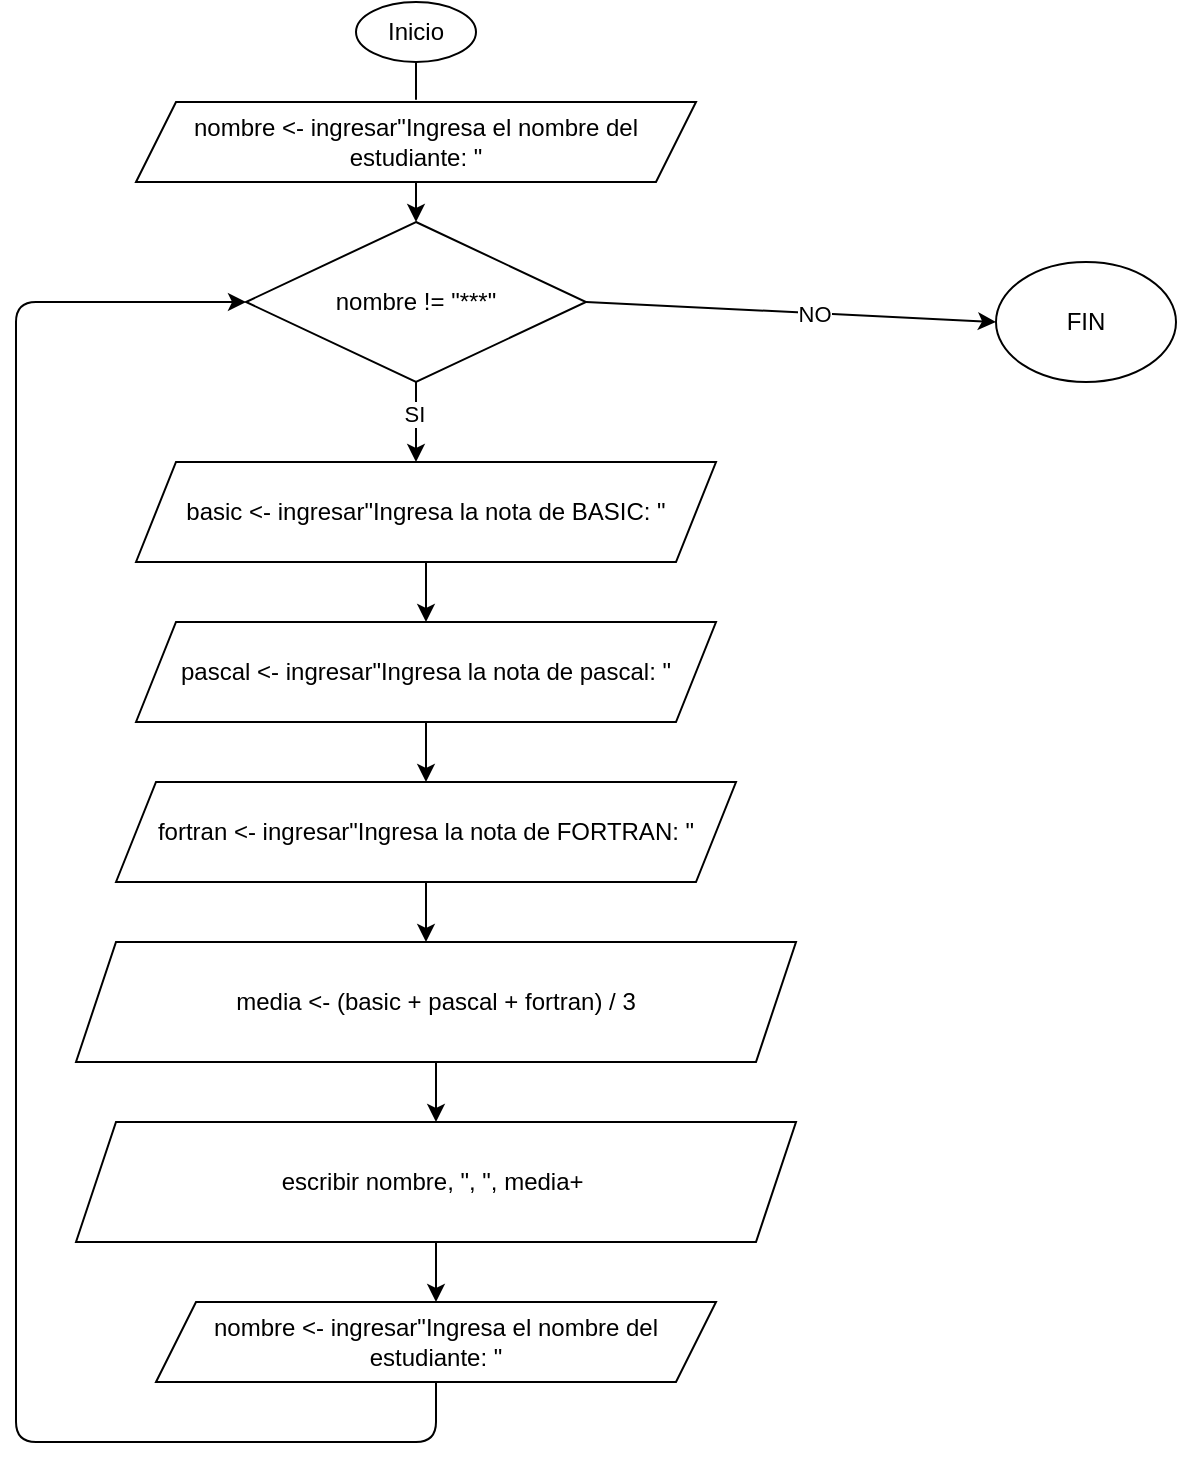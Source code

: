 <mxfile>
    <diagram id="QKD7f87A4DgOnzFLSUmI" name="Página-1">
        <mxGraphModel dx="1834" dy="719" grid="1" gridSize="10" guides="0" tooltips="0" connect="0" arrows="0" fold="1" page="0" pageScale="1" pageWidth="827" pageHeight="1169" math="0" shadow="0">
            <root>
                <mxCell id="0"/>
                <mxCell id="1" parent="0"/>
                <mxCell id="2" value="Inicio" style="ellipse;whiteSpace=wrap;html=1;" vertex="1" parent="1">
                    <mxGeometry x="200" y="230" width="60" height="30" as="geometry"/>
                </mxCell>
                <mxCell id="4" value="" style="endArrow=classic;html=1;exitX=0.5;exitY=1;exitDx=0;exitDy=0;startArrow=none;" edge="1" parent="1" source="5">
                    <mxGeometry width="50" height="50" relative="1" as="geometry">
                        <mxPoint x="230" y="290" as="sourcePoint"/>
                        <mxPoint x="230" y="280" as="targetPoint"/>
                        <Array as="points"/>
                    </mxGeometry>
                </mxCell>
                <mxCell id="6" value="" style="endArrow=classic;html=1;" edge="1" parent="1">
                    <mxGeometry width="50" height="50" relative="1" as="geometry">
                        <mxPoint x="230" y="310" as="sourcePoint"/>
                        <mxPoint x="230" y="340" as="targetPoint"/>
                    </mxGeometry>
                </mxCell>
                <mxCell id="7" value="nombre != &quot;***&quot;" style="rhombus;whiteSpace=wrap;html=1;" vertex="1" parent="1">
                    <mxGeometry x="145" y="340" width="170" height="80" as="geometry"/>
                </mxCell>
                <mxCell id="8" value="" style="endArrow=classic;html=1;exitX=0.5;exitY=1;exitDx=0;exitDy=0;" edge="1" parent="1" source="7">
                    <mxGeometry width="50" height="50" relative="1" as="geometry">
                        <mxPoint x="400" y="510" as="sourcePoint"/>
                        <mxPoint x="230" y="460" as="targetPoint"/>
                    </mxGeometry>
                </mxCell>
                <mxCell id="9" value="SI" style="edgeLabel;html=1;align=center;verticalAlign=middle;resizable=0;points=[];" vertex="1" connectable="0" parent="8">
                    <mxGeometry x="-0.191" y="-1" relative="1" as="geometry">
                        <mxPoint as="offset"/>
                    </mxGeometry>
                </mxCell>
                <mxCell id="10" value="basic &amp;lt;- ingresar&quot;Ingresa la nota de BASIC: &quot;" style="shape=parallelogram;perimeter=parallelogramPerimeter;whiteSpace=wrap;html=1;fixedSize=1;" vertex="1" parent="1">
                    <mxGeometry x="90" y="460" width="290" height="50" as="geometry"/>
                </mxCell>
                <mxCell id="11" value="" style="endArrow=classic;html=1;exitX=0.5;exitY=1;exitDx=0;exitDy=0;" edge="1" parent="1" source="10">
                    <mxGeometry width="50" height="50" relative="1" as="geometry">
                        <mxPoint x="180" y="610" as="sourcePoint"/>
                        <mxPoint x="235" y="540" as="targetPoint"/>
                    </mxGeometry>
                </mxCell>
                <mxCell id="13" value="pascal &amp;lt;- ingresar&quot;Ingresa la nota de pascal: &quot;" style="shape=parallelogram;perimeter=parallelogramPerimeter;whiteSpace=wrap;html=1;fixedSize=1;" vertex="1" parent="1">
                    <mxGeometry x="90" y="540" width="290" height="50" as="geometry"/>
                </mxCell>
                <mxCell id="14" value="" style="endArrow=classic;html=1;exitX=0.5;exitY=1;exitDx=0;exitDy=0;" edge="1" parent="1" source="13">
                    <mxGeometry width="50" height="50" relative="1" as="geometry">
                        <mxPoint x="180" y="690" as="sourcePoint"/>
                        <mxPoint x="235" y="620" as="targetPoint"/>
                    </mxGeometry>
                </mxCell>
                <mxCell id="15" value="fortran &amp;lt;- ingresar&quot;Ingresa la nota de FORTRAN: &quot;" style="shape=parallelogram;perimeter=parallelogramPerimeter;whiteSpace=wrap;html=1;fixedSize=1;" vertex="1" parent="1">
                    <mxGeometry x="80" y="620" width="310" height="50" as="geometry"/>
                </mxCell>
                <mxCell id="16" value="" style="endArrow=classic;html=1;exitX=0.5;exitY=1;exitDx=0;exitDy=0;" edge="1" parent="1" source="15">
                    <mxGeometry width="50" height="50" relative="1" as="geometry">
                        <mxPoint x="310" y="830" as="sourcePoint"/>
                        <mxPoint x="235" y="700" as="targetPoint"/>
                    </mxGeometry>
                </mxCell>
                <mxCell id="17" value="media &amp;lt;- (basic + pascal + fortran) / 3" style="shape=parallelogram;perimeter=parallelogramPerimeter;whiteSpace=wrap;html=1;fixedSize=1;" vertex="1" parent="1">
                    <mxGeometry x="60" y="700" width="360" height="60" as="geometry"/>
                </mxCell>
                <mxCell id="18" value="" style="endArrow=classic;html=1;exitX=0.5;exitY=1;exitDx=0;exitDy=0;" edge="1" parent="1" source="17">
                    <mxGeometry width="50" height="50" relative="1" as="geometry">
                        <mxPoint x="310" y="870" as="sourcePoint"/>
                        <mxPoint x="240" y="790" as="targetPoint"/>
                    </mxGeometry>
                </mxCell>
                <mxCell id="19" value="escribir nombre, &quot;, &quot;, media+&amp;nbsp;" style="shape=parallelogram;perimeter=parallelogramPerimeter;whiteSpace=wrap;html=1;fixedSize=1;" vertex="1" parent="1">
                    <mxGeometry x="60" y="790" width="360" height="60" as="geometry"/>
                </mxCell>
                <mxCell id="20" value="" style="endArrow=classic;html=1;exitX=0.5;exitY=1;exitDx=0;exitDy=0;" edge="1" parent="1" source="19">
                    <mxGeometry width="50" height="50" relative="1" as="geometry">
                        <mxPoint x="310" y="980" as="sourcePoint"/>
                        <mxPoint x="240" y="880" as="targetPoint"/>
                    </mxGeometry>
                </mxCell>
                <mxCell id="21" value="nombre &amp;lt;- ingresar&quot;Ingresa el nombre del estudiante: &quot;" style="shape=parallelogram;perimeter=parallelogramPerimeter;whiteSpace=wrap;html=1;fixedSize=1;" vertex="1" parent="1">
                    <mxGeometry x="100" y="880" width="280" height="40" as="geometry"/>
                </mxCell>
                <mxCell id="22" value="" style="endArrow=classic;html=1;exitX=0.5;exitY=1;exitDx=0;exitDy=0;entryX=0;entryY=0.5;entryDx=0;entryDy=0;" edge="1" parent="1" source="21" target="7">
                    <mxGeometry width="50" height="50" relative="1" as="geometry">
                        <mxPoint x="440" y="730" as="sourcePoint"/>
                        <mxPoint x="490" y="680" as="targetPoint"/>
                        <Array as="points">
                            <mxPoint x="240" y="950"/>
                            <mxPoint x="150" y="950"/>
                            <mxPoint x="30" y="950"/>
                            <mxPoint x="30" y="380"/>
                        </Array>
                    </mxGeometry>
                </mxCell>
                <mxCell id="23" value="" style="endArrow=classic;html=1;exitX=1;exitY=0.5;exitDx=0;exitDy=0;" edge="1" parent="1" source="7">
                    <mxGeometry width="50" height="50" relative="1" as="geometry">
                        <mxPoint x="310" y="500" as="sourcePoint"/>
                        <mxPoint x="520" y="390" as="targetPoint"/>
                    </mxGeometry>
                </mxCell>
                <mxCell id="24" value="NO" style="edgeLabel;html=1;align=center;verticalAlign=middle;resizable=0;points=[];" vertex="1" connectable="0" parent="23">
                    <mxGeometry x="0.105" relative="1" as="geometry">
                        <mxPoint as="offset"/>
                    </mxGeometry>
                </mxCell>
                <mxCell id="25" value="FIN" style="ellipse;whiteSpace=wrap;html=1;" vertex="1" parent="1">
                    <mxGeometry x="520" y="360" width="90" height="60" as="geometry"/>
                </mxCell>
                <mxCell id="26" value="" style="endArrow=none;html=1;exitX=0.5;exitY=1;exitDx=0;exitDy=0;entryX=0.5;entryY=-0.027;entryDx=0;entryDy=0;entryPerimeter=0;" edge="1" parent="1" source="2" target="5">
                    <mxGeometry width="50" height="50" relative="1" as="geometry">
                        <mxPoint x="230" y="250" as="sourcePoint"/>
                        <mxPoint x="230" y="260" as="targetPoint"/>
                        <Array as="points"/>
                    </mxGeometry>
                </mxCell>
                <mxCell id="5" value="nombre &amp;lt;- ingresar&quot;Ingresa el nombre del estudiante: &quot;" style="shape=parallelogram;perimeter=parallelogramPerimeter;whiteSpace=wrap;html=1;fixedSize=1;" vertex="1" parent="1">
                    <mxGeometry x="90" y="280" width="280" height="40" as="geometry"/>
                </mxCell>
            </root>
        </mxGraphModel>
    </diagram>
</mxfile>